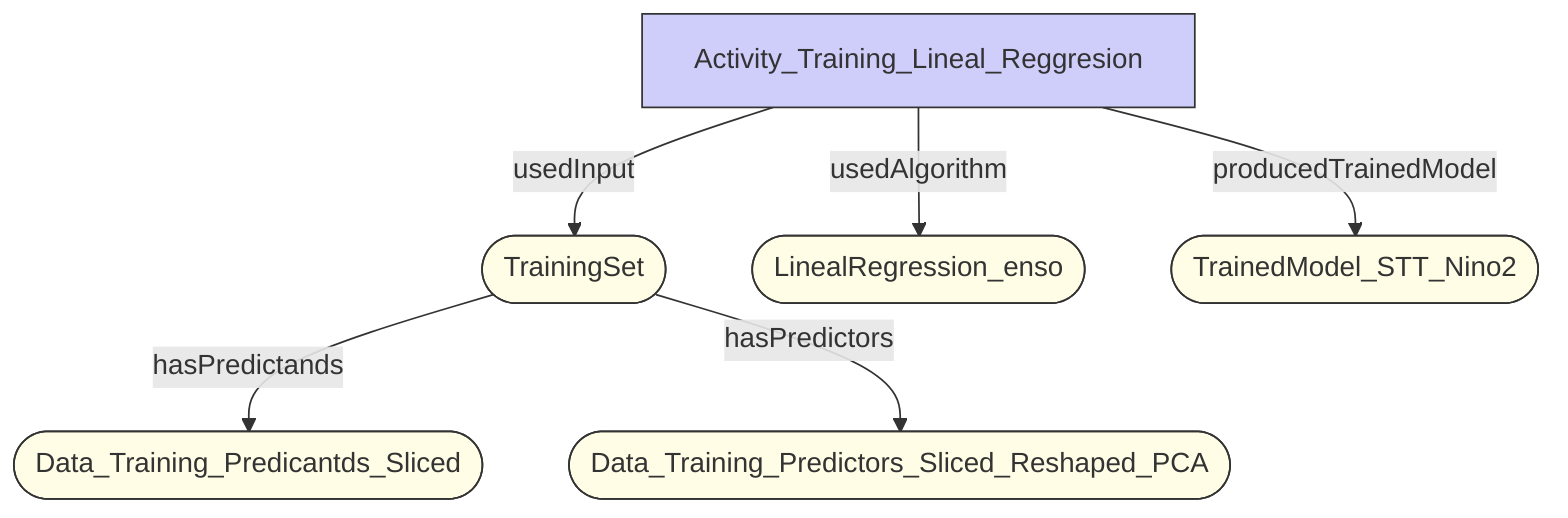 graph

TrainingSet([TrainingSet])
LinealRegression_enso([LinealRegression_enso])
TrainedModel_STT_Nino2([TrainedModel_STT_Nino2])
Data_Training_Predicantds_Sliced([Data_Training_Predicantds_Sliced])
Data_Training_Predictors_Sliced_Reshaped_PCA([Data_Training_Predictors_Sliced_Reshaped_PCA])


Activity_Training_Lineal_Reggresion -->|usedInput| TrainingSet
Activity_Training_Lineal_Reggresion -->|usedAlgorithm| LinealRegression_enso
Activity_Training_Lineal_Reggresion -->|producedTrainedModel| TrainedModel_STT_Nino2
TrainingSet -->|hasPredictands| Data_Training_Predicantds_Sliced
TrainingSet -->|hasPredictors| Data_Training_Predictors_Sliced_Reshaped_PCA


classDef entity fill:#FFFDE5,stroke:#333,stroke-width:1px
classDef activity fill:#CFCEFB,stroke:#333,stroke-width:1px;

class Activity_Training_Lineal_Reggresion activity
class TrainingSet entity;
class LinealRegression_enso entity;
class TrainedModel_STT_Nino2 entity;
class Data_Training_Predicantds_Sliced entity;
class Data_Training_Predictors_Sliced_Reshaped_PCA entity;